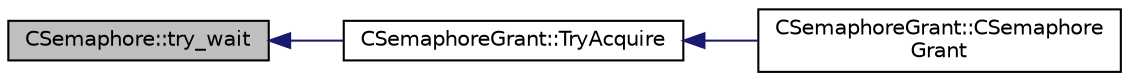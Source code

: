 digraph "CSemaphore::try_wait"
{
  edge [fontname="Helvetica",fontsize="10",labelfontname="Helvetica",labelfontsize="10"];
  node [fontname="Helvetica",fontsize="10",shape=record];
  rankdir="LR";
  Node11 [label="CSemaphore::try_wait",height=0.2,width=0.4,color="black", fillcolor="grey75", style="filled", fontcolor="black"];
  Node11 -> Node12 [dir="back",color="midnightblue",fontsize="10",style="solid",fontname="Helvetica"];
  Node12 [label="CSemaphoreGrant::TryAcquire",height=0.2,width=0.4,color="black", fillcolor="white", style="filled",URL="$class_c_semaphore_grant.html#a9952d9ea087ced803c099f69992ebb1d"];
  Node12 -> Node13 [dir="back",color="midnightblue",fontsize="10",style="solid",fontname="Helvetica"];
  Node13 [label="CSemaphoreGrant::CSemaphore\lGrant",height=0.2,width=0.4,color="black", fillcolor="white", style="filled",URL="$class_c_semaphore_grant.html#a5998c457c7c223a8257166161d12b355"];
}

